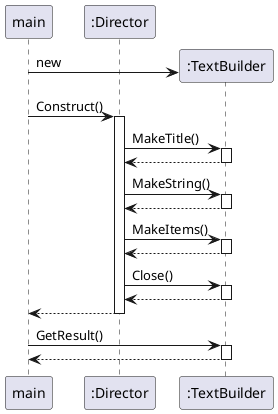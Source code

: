@startuml
'https://plantuml.com/sequence-diagram

participant "main" as main
participant ":Director" as dr

create ":TextBuilder" as tr
main -> tr: new
autoactivate on
main -> dr: Construct()
dr -> tr: MakeTitle()
return
dr -> tr: MakeString()
return
dr -> tr: MakeItems()
return
dr -> tr: Close()
return
return
main -> tr: GetResult()
return

@enduml